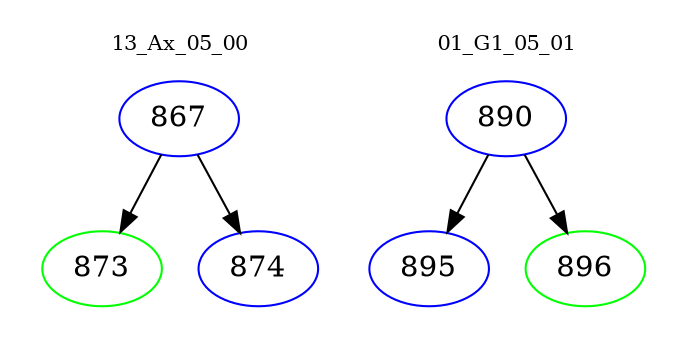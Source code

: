 digraph{
subgraph cluster_0 {
color = white
label = "13_Ax_05_00";
fontsize=10;
T0_867 [label="867", color="blue"]
T0_867 -> T0_873 [color="black"]
T0_873 [label="873", color="green"]
T0_867 -> T0_874 [color="black"]
T0_874 [label="874", color="blue"]
}
subgraph cluster_1 {
color = white
label = "01_G1_05_01";
fontsize=10;
T1_890 [label="890", color="blue"]
T1_890 -> T1_895 [color="black"]
T1_895 [label="895", color="blue"]
T1_890 -> T1_896 [color="black"]
T1_896 [label="896", color="green"]
}
}
